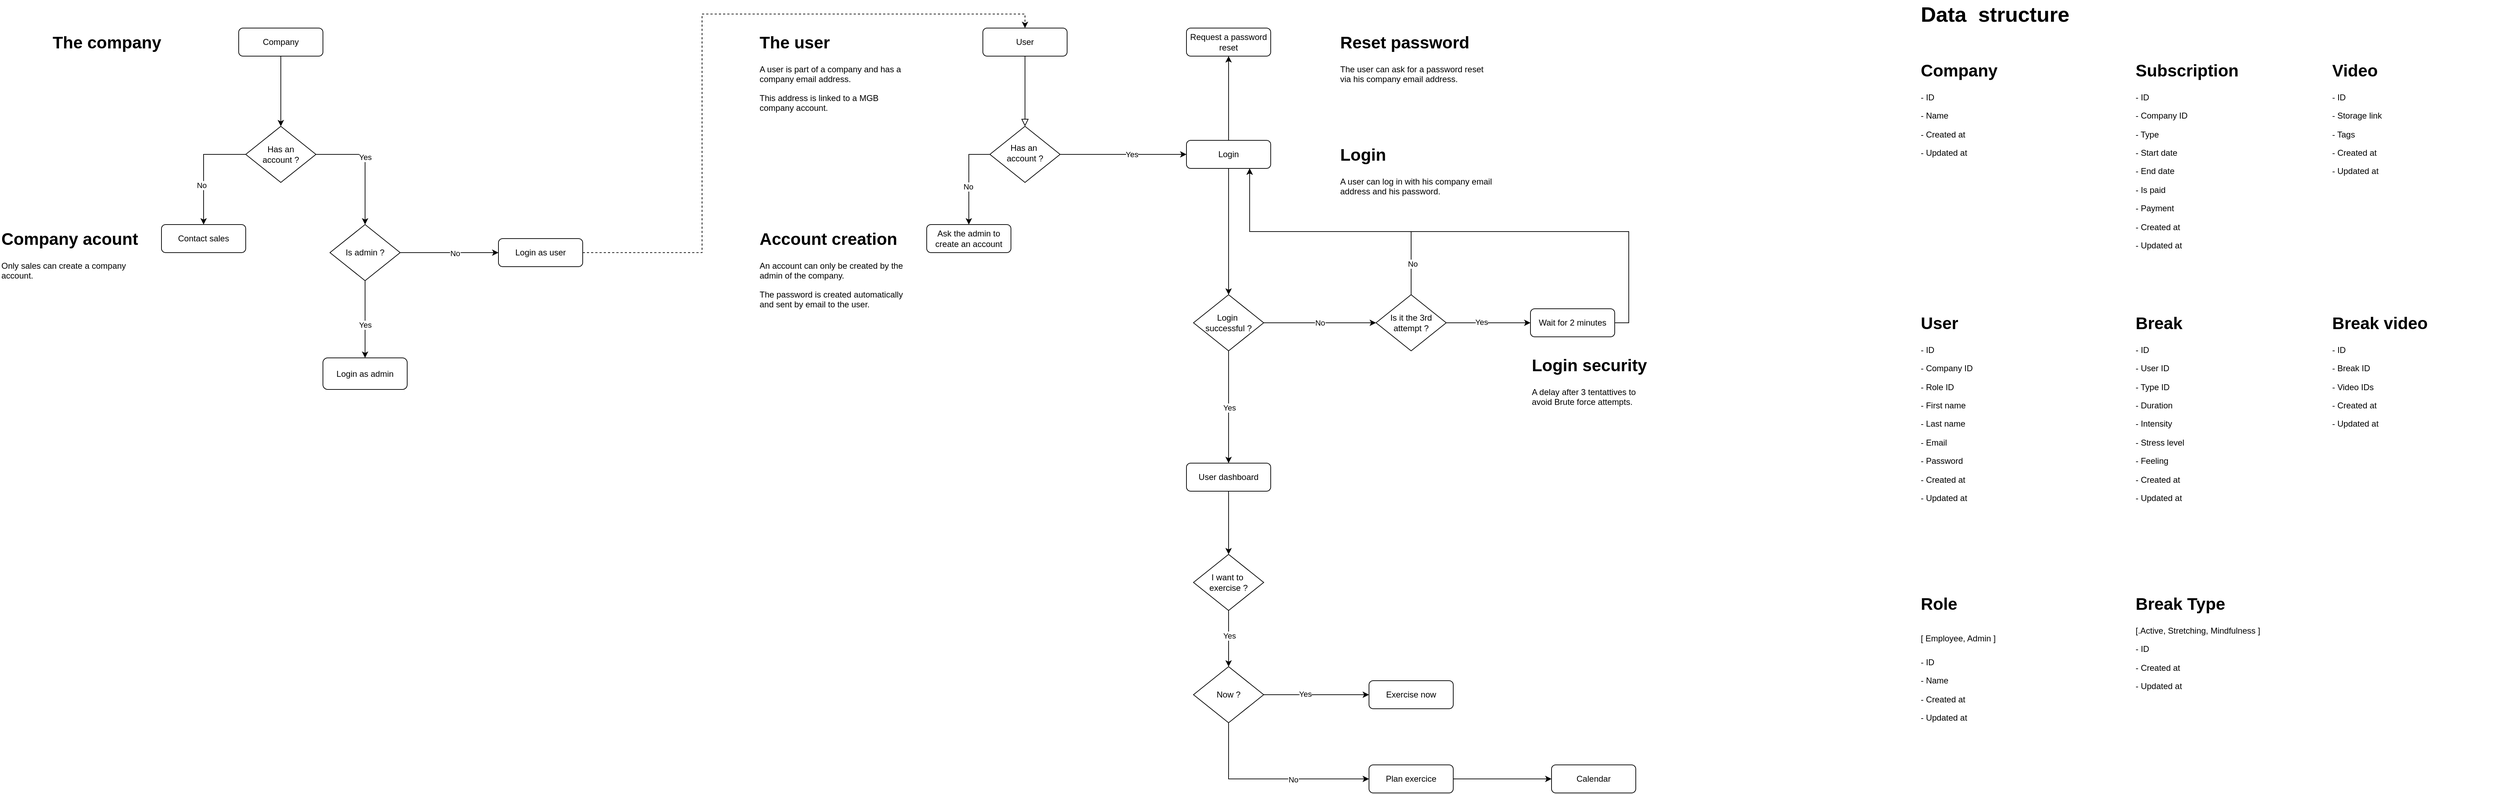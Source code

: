 <mxfile version="24.7.17">
  <diagram id="C5RBs43oDa-KdzZeNtuy" name="Page-1">
    <mxGraphModel dx="3027" dy="924" grid="1" gridSize="10" guides="1" tooltips="1" connect="1" arrows="1" fold="1" page="1" pageScale="1" pageWidth="827" pageHeight="1169" math="0" shadow="0">
      <root>
        <mxCell id="WIyWlLk6GJQsqaUBKTNV-0" />
        <mxCell id="WIyWlLk6GJQsqaUBKTNV-1" parent="WIyWlLk6GJQsqaUBKTNV-0" />
        <mxCell id="WIyWlLk6GJQsqaUBKTNV-2" value="" style="rounded=0;html=1;jettySize=auto;orthogonalLoop=1;fontSize=11;endArrow=block;endFill=0;endSize=8;strokeWidth=1;shadow=0;labelBackgroundColor=none;edgeStyle=orthogonalEdgeStyle;" parent="WIyWlLk6GJQsqaUBKTNV-1" source="WIyWlLk6GJQsqaUBKTNV-3" target="WIyWlLk6GJQsqaUBKTNV-6" edge="1">
          <mxGeometry relative="1" as="geometry" />
        </mxCell>
        <mxCell id="WIyWlLk6GJQsqaUBKTNV-3" value="&lt;div&gt;User&lt;/div&gt;" style="rounded=1;whiteSpace=wrap;html=1;fontSize=12;glass=0;strokeWidth=1;shadow=0;" parent="WIyWlLk6GJQsqaUBKTNV-1" vertex="1">
          <mxGeometry x="320" y="40" width="120" height="40" as="geometry" />
        </mxCell>
        <mxCell id="rhJvBl-y4j_txT4zSDau-1" style="edgeStyle=orthogonalEdgeStyle;rounded=0;orthogonalLoop=1;jettySize=auto;html=1;exitX=0;exitY=0.5;exitDx=0;exitDy=0;entryX=0.5;entryY=0;entryDx=0;entryDy=0;" parent="WIyWlLk6GJQsqaUBKTNV-1" source="WIyWlLk6GJQsqaUBKTNV-6" target="rhJvBl-y4j_txT4zSDau-0" edge="1">
          <mxGeometry relative="1" as="geometry" />
        </mxCell>
        <mxCell id="rhJvBl-y4j_txT4zSDau-2" value="&lt;div&gt;No&lt;/div&gt;" style="edgeLabel;html=1;align=center;verticalAlign=middle;resizable=0;points=[];" parent="rhJvBl-y4j_txT4zSDau-1" vertex="1" connectable="0">
          <mxGeometry x="0.161" y="-1" relative="1" as="geometry">
            <mxPoint as="offset" />
          </mxGeometry>
        </mxCell>
        <mxCell id="rhJvBl-y4j_txT4zSDau-5" style="edgeStyle=orthogonalEdgeStyle;rounded=0;orthogonalLoop=1;jettySize=auto;html=1;exitX=1;exitY=0.5;exitDx=0;exitDy=0;" parent="WIyWlLk6GJQsqaUBKTNV-1" source="WIyWlLk6GJQsqaUBKTNV-6" target="WIyWlLk6GJQsqaUBKTNV-7" edge="1">
          <mxGeometry relative="1" as="geometry">
            <mxPoint x="280" y="210" as="sourcePoint" />
          </mxGeometry>
        </mxCell>
        <mxCell id="rhJvBl-y4j_txT4zSDau-6" value="Yes" style="edgeLabel;html=1;align=center;verticalAlign=middle;resizable=0;points=[];" parent="rhJvBl-y4j_txT4zSDau-5" vertex="1" connectable="0">
          <mxGeometry x="0.131" relative="1" as="geometry">
            <mxPoint as="offset" />
          </mxGeometry>
        </mxCell>
        <mxCell id="WIyWlLk6GJQsqaUBKTNV-6" value="&lt;div&gt;Has an&amp;nbsp;&lt;/div&gt;&lt;div&gt;account ?&lt;/div&gt;" style="rhombus;whiteSpace=wrap;html=1;shadow=0;fontFamily=Helvetica;fontSize=12;align=center;strokeWidth=1;spacing=6;spacingTop=-4;" parent="WIyWlLk6GJQsqaUBKTNV-1" vertex="1">
          <mxGeometry x="330" y="180" width="100" height="80" as="geometry" />
        </mxCell>
        <mxCell id="rhJvBl-y4j_txT4zSDau-69" style="edgeStyle=orthogonalEdgeStyle;rounded=0;orthogonalLoop=1;jettySize=auto;html=1;exitX=0.5;exitY=0;exitDx=0;exitDy=0;entryX=0.5;entryY=1;entryDx=0;entryDy=0;" parent="WIyWlLk6GJQsqaUBKTNV-1" source="WIyWlLk6GJQsqaUBKTNV-7" target="rhJvBl-y4j_txT4zSDau-14" edge="1">
          <mxGeometry relative="1" as="geometry" />
        </mxCell>
        <mxCell id="rhJvBl-y4j_txT4zSDau-70" style="edgeStyle=orthogonalEdgeStyle;rounded=0;orthogonalLoop=1;jettySize=auto;html=1;exitX=0.5;exitY=1;exitDx=0;exitDy=0;entryX=0.5;entryY=0;entryDx=0;entryDy=0;" parent="WIyWlLk6GJQsqaUBKTNV-1" source="WIyWlLk6GJQsqaUBKTNV-7" target="rhJvBl-y4j_txT4zSDau-53" edge="1">
          <mxGeometry relative="1" as="geometry" />
        </mxCell>
        <mxCell id="WIyWlLk6GJQsqaUBKTNV-7" value="Login" style="rounded=1;whiteSpace=wrap;html=1;fontSize=12;glass=0;strokeWidth=1;shadow=0;" parent="WIyWlLk6GJQsqaUBKTNV-1" vertex="1">
          <mxGeometry x="610" y="200" width="120" height="40" as="geometry" />
        </mxCell>
        <mxCell id="rhJvBl-y4j_txT4zSDau-0" value="Ask the admin to create an account" style="rounded=1;whiteSpace=wrap;html=1;" parent="WIyWlLk6GJQsqaUBKTNV-1" vertex="1">
          <mxGeometry x="240" y="320" width="120" height="40" as="geometry" />
        </mxCell>
        <mxCell id="rhJvBl-y4j_txT4zSDau-3" style="edgeStyle=orthogonalEdgeStyle;rounded=0;orthogonalLoop=1;jettySize=auto;html=1;exitX=0.5;exitY=1;exitDx=0;exitDy=0;" parent="WIyWlLk6GJQsqaUBKTNV-1" source="rhJvBl-y4j_txT4zSDau-0" target="rhJvBl-y4j_txT4zSDau-0" edge="1">
          <mxGeometry relative="1" as="geometry" />
        </mxCell>
        <mxCell id="rhJvBl-y4j_txT4zSDau-9" value="&lt;h1 style=&quot;margin-top: 0px;&quot;&gt;Account creation&lt;br&gt;&lt;/h1&gt;&lt;p&gt;An account can only be created by the admin of the company.&lt;/p&gt;&lt;p&gt;The password is created automatically and sent by email to the user.&lt;br&gt;&lt;/p&gt;&lt;p&gt;&lt;br&gt;&lt;/p&gt;" style="text;html=1;whiteSpace=wrap;overflow=hidden;rounded=0;" parent="WIyWlLk6GJQsqaUBKTNV-1" vertex="1">
          <mxGeometry y="320" width="220" height="120" as="geometry" />
        </mxCell>
        <mxCell id="rhJvBl-y4j_txT4zSDau-10" value="&lt;h1 style=&quot;margin-top: 0px;&quot;&gt;Login&lt;/h1&gt;&lt;p&gt;A user can log in with his company email address and his password.&lt;br&gt;&lt;/p&gt;" style="text;html=1;whiteSpace=wrap;overflow=hidden;rounded=0;" parent="WIyWlLk6GJQsqaUBKTNV-1" vertex="1">
          <mxGeometry x="827" y="200" width="220" height="120" as="geometry" />
        </mxCell>
        <mxCell id="rhJvBl-y4j_txT4zSDau-13" value="&lt;h1 style=&quot;margin-top: 0px;&quot;&gt;Reset password&lt;br&gt;&lt;/h1&gt;&lt;p&gt;The user can ask for a password reset via his company email address.&lt;br&gt;&lt;/p&gt;" style="text;html=1;whiteSpace=wrap;overflow=hidden;rounded=0;" parent="WIyWlLk6GJQsqaUBKTNV-1" vertex="1">
          <mxGeometry x="827" y="40" width="220" height="120" as="geometry" />
        </mxCell>
        <mxCell id="rhJvBl-y4j_txT4zSDau-14" value="&lt;div&gt;Request a password&lt;/div&gt;&lt;div&gt;reset&lt;br&gt;&lt;/div&gt;" style="rounded=1;whiteSpace=wrap;html=1;" parent="WIyWlLk6GJQsqaUBKTNV-1" vertex="1">
          <mxGeometry x="610" y="40" width="120" height="40" as="geometry" />
        </mxCell>
        <mxCell id="rhJvBl-y4j_txT4zSDau-17" value="&lt;h1 style=&quot;margin-top: 0px;&quot;&gt;The user&lt;br&gt;&lt;/h1&gt;&lt;p&gt;A user is part of a company and has a company email address.&lt;/p&gt;&lt;p&gt;This address is linked to a MGB company account.&lt;/p&gt;" style="text;html=1;whiteSpace=wrap;overflow=hidden;rounded=0;" parent="WIyWlLk6GJQsqaUBKTNV-1" vertex="1">
          <mxGeometry y="40" width="220" height="120" as="geometry" />
        </mxCell>
        <mxCell id="rhJvBl-y4j_txT4zSDau-34" style="edgeStyle=orthogonalEdgeStyle;rounded=0;orthogonalLoop=1;jettySize=auto;html=1;exitX=0.5;exitY=1;exitDx=0;exitDy=0;entryX=0.5;entryY=0;entryDx=0;entryDy=0;" parent="WIyWlLk6GJQsqaUBKTNV-1" source="rhJvBl-y4j_txT4zSDau-25" target="rhJvBl-y4j_txT4zSDau-26" edge="1">
          <mxGeometry relative="1" as="geometry" />
        </mxCell>
        <mxCell id="rhJvBl-y4j_txT4zSDau-25" value="&lt;div&gt;Company&lt;/div&gt;" style="rounded=1;whiteSpace=wrap;html=1;" parent="WIyWlLk6GJQsqaUBKTNV-1" vertex="1">
          <mxGeometry x="-740" y="40" width="120" height="40" as="geometry" />
        </mxCell>
        <mxCell id="rhJvBl-y4j_txT4zSDau-28" style="edgeStyle=orthogonalEdgeStyle;rounded=0;orthogonalLoop=1;jettySize=auto;html=1;exitX=0;exitY=0.5;exitDx=0;exitDy=0;entryX=0.5;entryY=0;entryDx=0;entryDy=0;" parent="WIyWlLk6GJQsqaUBKTNV-1" source="rhJvBl-y4j_txT4zSDau-26" target="rhJvBl-y4j_txT4zSDau-27" edge="1">
          <mxGeometry relative="1" as="geometry" />
        </mxCell>
        <mxCell id="rhJvBl-y4j_txT4zSDau-29" value="No" style="edgeLabel;html=1;align=center;verticalAlign=middle;resizable=0;points=[];" parent="rhJvBl-y4j_txT4zSDau-28" vertex="1" connectable="0">
          <mxGeometry x="0.303" y="-3" relative="1" as="geometry">
            <mxPoint as="offset" />
          </mxGeometry>
        </mxCell>
        <mxCell id="rhJvBl-y4j_txT4zSDau-35" style="edgeStyle=orthogonalEdgeStyle;rounded=0;orthogonalLoop=1;jettySize=auto;html=1;exitX=1;exitY=0.5;exitDx=0;exitDy=0;entryX=0.5;entryY=0;entryDx=0;entryDy=0;" parent="WIyWlLk6GJQsqaUBKTNV-1" source="rhJvBl-y4j_txT4zSDau-26" target="rhJvBl-y4j_txT4zSDau-32" edge="1">
          <mxGeometry relative="1" as="geometry" />
        </mxCell>
        <mxCell id="rhJvBl-y4j_txT4zSDau-38" value="Yes" style="edgeLabel;html=1;align=center;verticalAlign=middle;resizable=0;points=[];" parent="rhJvBl-y4j_txT4zSDau-35" vertex="1" connectable="0">
          <mxGeometry x="-0.138" relative="1" as="geometry">
            <mxPoint as="offset" />
          </mxGeometry>
        </mxCell>
        <mxCell id="rhJvBl-y4j_txT4zSDau-26" value="&lt;div&gt;Has an &lt;br&gt;&lt;/div&gt;&lt;div&gt;account ?&lt;br&gt;&lt;/div&gt;" style="rhombus;whiteSpace=wrap;html=1;" parent="WIyWlLk6GJQsqaUBKTNV-1" vertex="1">
          <mxGeometry x="-730" y="180" width="100" height="80" as="geometry" />
        </mxCell>
        <mxCell id="rhJvBl-y4j_txT4zSDau-27" value="Contact sales" style="rounded=1;whiteSpace=wrap;html=1;" parent="WIyWlLk6GJQsqaUBKTNV-1" vertex="1">
          <mxGeometry x="-850" y="320" width="120" height="40" as="geometry" />
        </mxCell>
        <mxCell id="rhJvBl-y4j_txT4zSDau-36" style="edgeStyle=orthogonalEdgeStyle;rounded=0;orthogonalLoop=1;jettySize=auto;html=1;exitX=0.5;exitY=1;exitDx=0;exitDy=0;entryX=0.5;entryY=0;entryDx=0;entryDy=0;" parent="WIyWlLk6GJQsqaUBKTNV-1" source="rhJvBl-y4j_txT4zSDau-32" target="rhJvBl-y4j_txT4zSDau-33" edge="1">
          <mxGeometry relative="1" as="geometry" />
        </mxCell>
        <mxCell id="rhJvBl-y4j_txT4zSDau-39" value="Yes" style="edgeLabel;html=1;align=center;verticalAlign=middle;resizable=0;points=[];" parent="rhJvBl-y4j_txT4zSDau-36" vertex="1" connectable="0">
          <mxGeometry x="0.132" relative="1" as="geometry">
            <mxPoint as="offset" />
          </mxGeometry>
        </mxCell>
        <mxCell id="rhJvBl-y4j_txT4zSDau-41" style="edgeStyle=orthogonalEdgeStyle;rounded=0;orthogonalLoop=1;jettySize=auto;html=1;exitX=1;exitY=0.5;exitDx=0;exitDy=0;entryX=0;entryY=0.5;entryDx=0;entryDy=0;" parent="WIyWlLk6GJQsqaUBKTNV-1" source="rhJvBl-y4j_txT4zSDau-32" target="rhJvBl-y4j_txT4zSDau-40" edge="1">
          <mxGeometry relative="1" as="geometry" />
        </mxCell>
        <mxCell id="rhJvBl-y4j_txT4zSDau-42" value="No" style="edgeLabel;html=1;align=center;verticalAlign=middle;resizable=0;points=[];" parent="rhJvBl-y4j_txT4zSDau-41" vertex="1" connectable="0">
          <mxGeometry x="0.108" y="-1" relative="1" as="geometry">
            <mxPoint as="offset" />
          </mxGeometry>
        </mxCell>
        <mxCell id="rhJvBl-y4j_txT4zSDau-32" value="Is admin ?" style="rhombus;whiteSpace=wrap;html=1;" parent="WIyWlLk6GJQsqaUBKTNV-1" vertex="1">
          <mxGeometry x="-610" y="320" width="100" height="80" as="geometry" />
        </mxCell>
        <mxCell id="rhJvBl-y4j_txT4zSDau-33" value="Login as admin" style="rounded=1;whiteSpace=wrap;html=1;" parent="WIyWlLk6GJQsqaUBKTNV-1" vertex="1">
          <mxGeometry x="-620" y="510" width="120" height="45" as="geometry" />
        </mxCell>
        <mxCell id="rhJvBl-y4j_txT4zSDau-37" value="&lt;h1 style=&quot;margin-top: 0px;&quot;&gt;Company acount&lt;br&gt;&lt;/h1&gt;&lt;p&gt;Only sales can create a company account.&lt;br&gt;&lt;/p&gt;" style="text;html=1;whiteSpace=wrap;overflow=hidden;rounded=0;" parent="WIyWlLk6GJQsqaUBKTNV-1" vertex="1">
          <mxGeometry x="-1080" y="320" width="220" height="120" as="geometry" />
        </mxCell>
        <mxCell id="rhJvBl-y4j_txT4zSDau-47" style="edgeStyle=orthogonalEdgeStyle;rounded=0;orthogonalLoop=1;jettySize=auto;html=1;exitX=1;exitY=0.5;exitDx=0;exitDy=0;entryX=0.5;entryY=0;entryDx=0;entryDy=0;dashed=1;" parent="WIyWlLk6GJQsqaUBKTNV-1" source="rhJvBl-y4j_txT4zSDau-40" target="WIyWlLk6GJQsqaUBKTNV-3" edge="1">
          <mxGeometry relative="1" as="geometry">
            <Array as="points">
              <mxPoint x="-80" y="360" />
              <mxPoint x="-80" y="20" />
              <mxPoint x="380" y="20" />
            </Array>
          </mxGeometry>
        </mxCell>
        <mxCell id="rhJvBl-y4j_txT4zSDau-40" value="Login as user" style="rounded=1;whiteSpace=wrap;html=1;" parent="WIyWlLk6GJQsqaUBKTNV-1" vertex="1">
          <mxGeometry x="-370" y="340" width="120" height="40" as="geometry" />
        </mxCell>
        <mxCell id="rhJvBl-y4j_txT4zSDau-43" value="&lt;h1 style=&quot;margin-top: 0px;&quot;&gt;The company&lt;br&gt;&lt;/h1&gt;&lt;p&gt;&lt;br&gt;&lt;/p&gt;" style="text;html=1;whiteSpace=wrap;overflow=hidden;rounded=0;" parent="WIyWlLk6GJQsqaUBKTNV-1" vertex="1">
          <mxGeometry x="-1007" y="40" width="180" height="120" as="geometry" />
        </mxCell>
        <mxCell id="rhJvBl-y4j_txT4zSDau-58" style="edgeStyle=orthogonalEdgeStyle;rounded=0;orthogonalLoop=1;jettySize=auto;html=1;exitX=1;exitY=0.5;exitDx=0;exitDy=0;entryX=0;entryY=0.5;entryDx=0;entryDy=0;" parent="WIyWlLk6GJQsqaUBKTNV-1" source="rhJvBl-y4j_txT4zSDau-53" target="rhJvBl-y4j_txT4zSDau-57" edge="1">
          <mxGeometry relative="1" as="geometry" />
        </mxCell>
        <mxCell id="rhJvBl-y4j_txT4zSDau-67" value="No" style="edgeLabel;html=1;align=center;verticalAlign=middle;resizable=0;points=[];" parent="rhJvBl-y4j_txT4zSDau-58" vertex="1" connectable="0">
          <mxGeometry x="0.003" relative="1" as="geometry">
            <mxPoint as="offset" />
          </mxGeometry>
        </mxCell>
        <mxCell id="rhJvBl-y4j_txT4zSDau-61" style="edgeStyle=orthogonalEdgeStyle;rounded=0;orthogonalLoop=1;jettySize=auto;html=1;exitX=0.5;exitY=1;exitDx=0;exitDy=0;entryX=0.5;entryY=0;entryDx=0;entryDy=0;" parent="WIyWlLk6GJQsqaUBKTNV-1" source="rhJvBl-y4j_txT4zSDau-53" target="rhJvBl-y4j_txT4zSDau-55" edge="1">
          <mxGeometry relative="1" as="geometry" />
        </mxCell>
        <mxCell id="rhJvBl-y4j_txT4zSDau-77" value="Yes" style="edgeLabel;html=1;align=center;verticalAlign=middle;resizable=0;points=[];" parent="rhJvBl-y4j_txT4zSDau-61" vertex="1" connectable="0">
          <mxGeometry x="0.015" y="1" relative="1" as="geometry">
            <mxPoint as="offset" />
          </mxGeometry>
        </mxCell>
        <mxCell id="rhJvBl-y4j_txT4zSDau-53" value="&lt;div&gt;Login&amp;nbsp;&lt;/div&gt;&lt;div&gt;successful ?&lt;/div&gt;" style="rhombus;whiteSpace=wrap;html=1;" parent="WIyWlLk6GJQsqaUBKTNV-1" vertex="1">
          <mxGeometry x="620" y="420" width="100" height="80" as="geometry" />
        </mxCell>
        <mxCell id="rhJvBl-y4j_txT4zSDau-84" style="edgeStyle=orthogonalEdgeStyle;rounded=0;orthogonalLoop=1;jettySize=auto;html=1;exitX=0.5;exitY=1;exitDx=0;exitDy=0;entryX=0.5;entryY=0;entryDx=0;entryDy=0;" parent="WIyWlLk6GJQsqaUBKTNV-1" source="rhJvBl-y4j_txT4zSDau-55" target="rhJvBl-y4j_txT4zSDau-80" edge="1">
          <mxGeometry relative="1" as="geometry" />
        </mxCell>
        <mxCell id="rhJvBl-y4j_txT4zSDau-55" value="User dashboard" style="rounded=1;whiteSpace=wrap;html=1;" parent="WIyWlLk6GJQsqaUBKTNV-1" vertex="1">
          <mxGeometry x="610" y="660" width="120" height="40" as="geometry" />
        </mxCell>
        <mxCell id="rhJvBl-y4j_txT4zSDau-63" style="edgeStyle=orthogonalEdgeStyle;rounded=0;orthogonalLoop=1;jettySize=auto;html=1;exitX=1;exitY=0.5;exitDx=0;exitDy=0;entryX=0;entryY=0.5;entryDx=0;entryDy=0;" parent="WIyWlLk6GJQsqaUBKTNV-1" source="rhJvBl-y4j_txT4zSDau-57" target="rhJvBl-y4j_txT4zSDau-62" edge="1">
          <mxGeometry relative="1" as="geometry" />
        </mxCell>
        <mxCell id="rhJvBl-y4j_txT4zSDau-65" value="&lt;div&gt;Yes&lt;/div&gt;" style="edgeLabel;html=1;align=center;verticalAlign=middle;resizable=0;points=[];" parent="rhJvBl-y4j_txT4zSDau-63" vertex="1" connectable="0">
          <mxGeometry x="-0.163" y="1" relative="1" as="geometry">
            <mxPoint as="offset" />
          </mxGeometry>
        </mxCell>
        <mxCell id="rhJvBl-y4j_txT4zSDau-72" style="edgeStyle=orthogonalEdgeStyle;rounded=0;orthogonalLoop=1;jettySize=auto;html=1;exitX=0.5;exitY=0;exitDx=0;exitDy=0;entryX=0.75;entryY=1;entryDx=0;entryDy=0;" parent="WIyWlLk6GJQsqaUBKTNV-1" source="rhJvBl-y4j_txT4zSDau-57" target="WIyWlLk6GJQsqaUBKTNV-7" edge="1">
          <mxGeometry relative="1" as="geometry" />
        </mxCell>
        <mxCell id="rhJvBl-y4j_txT4zSDau-75" value="No" style="edgeLabel;html=1;align=center;verticalAlign=middle;resizable=0;points=[];" parent="rhJvBl-y4j_txT4zSDau-72" vertex="1" connectable="0">
          <mxGeometry x="-0.785" y="-2" relative="1" as="geometry">
            <mxPoint as="offset" />
          </mxGeometry>
        </mxCell>
        <mxCell id="rhJvBl-y4j_txT4zSDau-57" value="Is it the 3rd attempt ?" style="rhombus;whiteSpace=wrap;html=1;" parent="WIyWlLk6GJQsqaUBKTNV-1" vertex="1">
          <mxGeometry x="880" y="420" width="100" height="80" as="geometry" />
        </mxCell>
        <mxCell id="rhJvBl-y4j_txT4zSDau-74" style="edgeStyle=orthogonalEdgeStyle;rounded=0;orthogonalLoop=1;jettySize=auto;html=1;exitX=1;exitY=0.5;exitDx=0;exitDy=0;entryX=0.75;entryY=1;entryDx=0;entryDy=0;" parent="WIyWlLk6GJQsqaUBKTNV-1" source="rhJvBl-y4j_txT4zSDau-62" target="WIyWlLk6GJQsqaUBKTNV-7" edge="1">
          <mxGeometry relative="1" as="geometry">
            <Array as="points">
              <mxPoint x="1240" y="460" />
              <mxPoint x="1240" y="330" />
              <mxPoint x="700" y="330" />
            </Array>
          </mxGeometry>
        </mxCell>
        <mxCell id="rhJvBl-y4j_txT4zSDau-62" value="Wait for 2 minutes" style="rounded=1;whiteSpace=wrap;html=1;" parent="WIyWlLk6GJQsqaUBKTNV-1" vertex="1">
          <mxGeometry x="1100" y="440" width="120" height="40" as="geometry" />
        </mxCell>
        <mxCell id="rhJvBl-y4j_txT4zSDau-76" value="&lt;h1 style=&quot;margin-top: 0px;&quot;&gt;Login security&lt;br&gt;&lt;/h1&gt;&lt;p&gt;A delay after 3 tentattives to avoid Brute force attempts.&lt;br&gt;&lt;/p&gt;" style="text;html=1;whiteSpace=wrap;overflow=hidden;rounded=0;" parent="WIyWlLk6GJQsqaUBKTNV-1" vertex="1">
          <mxGeometry x="1100" y="500" width="180" height="120" as="geometry" />
        </mxCell>
        <mxCell id="rhJvBl-y4j_txT4zSDau-78" value="Exercise now" style="rounded=1;whiteSpace=wrap;html=1;" parent="WIyWlLk6GJQsqaUBKTNV-1" vertex="1">
          <mxGeometry x="870" y="970" width="120" height="40" as="geometry" />
        </mxCell>
        <mxCell id="rhJvBl-y4j_txT4zSDau-90" style="edgeStyle=orthogonalEdgeStyle;rounded=0;orthogonalLoop=1;jettySize=auto;html=1;exitX=1;exitY=0.5;exitDx=0;exitDy=0;entryX=0;entryY=0.5;entryDx=0;entryDy=0;" parent="WIyWlLk6GJQsqaUBKTNV-1" source="rhJvBl-y4j_txT4zSDau-79" target="rhJvBl-y4j_txT4zSDau-89" edge="1">
          <mxGeometry relative="1" as="geometry" />
        </mxCell>
        <mxCell id="rhJvBl-y4j_txT4zSDau-79" value="Plan exercice" style="rounded=1;whiteSpace=wrap;html=1;" parent="WIyWlLk6GJQsqaUBKTNV-1" vertex="1">
          <mxGeometry x="870" y="1090" width="120" height="40" as="geometry" />
        </mxCell>
        <mxCell id="rhJvBl-y4j_txT4zSDau-82" style="edgeStyle=orthogonalEdgeStyle;rounded=0;orthogonalLoop=1;jettySize=auto;html=1;exitX=0.5;exitY=1;exitDx=0;exitDy=0;entryX=0.5;entryY=0;entryDx=0;entryDy=0;" parent="WIyWlLk6GJQsqaUBKTNV-1" source="rhJvBl-y4j_txT4zSDau-80" target="rhJvBl-y4j_txT4zSDau-81" edge="1">
          <mxGeometry relative="1" as="geometry" />
        </mxCell>
        <mxCell id="rhJvBl-y4j_txT4zSDau-83" value="Yes" style="edgeLabel;html=1;align=center;verticalAlign=middle;resizable=0;points=[];" parent="rhJvBl-y4j_txT4zSDau-82" vertex="1" connectable="0">
          <mxGeometry x="-0.1" y="1" relative="1" as="geometry">
            <mxPoint as="offset" />
          </mxGeometry>
        </mxCell>
        <mxCell id="rhJvBl-y4j_txT4zSDau-80" value="&lt;div&gt;I want to&amp;nbsp;&lt;/div&gt;&lt;div&gt;exercise ?&lt;/div&gt;" style="rhombus;whiteSpace=wrap;html=1;" parent="WIyWlLk6GJQsqaUBKTNV-1" vertex="1">
          <mxGeometry x="620" y="790" width="100" height="80" as="geometry" />
        </mxCell>
        <mxCell id="rhJvBl-y4j_txT4zSDau-85" style="edgeStyle=orthogonalEdgeStyle;rounded=0;orthogonalLoop=1;jettySize=auto;html=1;exitX=0.5;exitY=1;exitDx=0;exitDy=0;entryX=0;entryY=0.5;entryDx=0;entryDy=0;" parent="WIyWlLk6GJQsqaUBKTNV-1" source="rhJvBl-y4j_txT4zSDau-81" target="rhJvBl-y4j_txT4zSDau-79" edge="1">
          <mxGeometry relative="1" as="geometry" />
        </mxCell>
        <mxCell id="rhJvBl-y4j_txT4zSDau-88" value="No" style="edgeLabel;html=1;align=center;verticalAlign=middle;resizable=0;points=[];" parent="rhJvBl-y4j_txT4zSDau-85" vertex="1" connectable="0">
          <mxGeometry x="0.228" y="-1" relative="1" as="geometry">
            <mxPoint as="offset" />
          </mxGeometry>
        </mxCell>
        <mxCell id="rhJvBl-y4j_txT4zSDau-86" style="edgeStyle=orthogonalEdgeStyle;rounded=0;orthogonalLoop=1;jettySize=auto;html=1;exitX=1;exitY=0.5;exitDx=0;exitDy=0;entryX=0;entryY=0.5;entryDx=0;entryDy=0;" parent="WIyWlLk6GJQsqaUBKTNV-1" source="rhJvBl-y4j_txT4zSDau-81" target="rhJvBl-y4j_txT4zSDau-78" edge="1">
          <mxGeometry relative="1" as="geometry" />
        </mxCell>
        <mxCell id="rhJvBl-y4j_txT4zSDau-87" value="Yes" style="edgeLabel;html=1;align=center;verticalAlign=middle;resizable=0;points=[];" parent="rhJvBl-y4j_txT4zSDau-86" vertex="1" connectable="0">
          <mxGeometry x="-0.211" y="1" relative="1" as="geometry">
            <mxPoint as="offset" />
          </mxGeometry>
        </mxCell>
        <mxCell id="rhJvBl-y4j_txT4zSDau-81" value="Now ?" style="rhombus;whiteSpace=wrap;html=1;" parent="WIyWlLk6GJQsqaUBKTNV-1" vertex="1">
          <mxGeometry x="620" y="950" width="100" height="80" as="geometry" />
        </mxCell>
        <mxCell id="rhJvBl-y4j_txT4zSDau-89" value="Calendar " style="rounded=1;whiteSpace=wrap;html=1;" parent="WIyWlLk6GJQsqaUBKTNV-1" vertex="1">
          <mxGeometry x="1130" y="1090" width="120" height="40" as="geometry" />
        </mxCell>
        <mxCell id="rhJvBl-y4j_txT4zSDau-116" value="&lt;h1 style=&quot;margin-top: 0px;&quot;&gt;User&lt;br&gt;&lt;/h1&gt;&lt;p&gt;- ID&lt;/p&gt;&lt;p&gt;- Company ID&lt;/p&gt;&lt;p&gt;- Role ID&lt;/p&gt;&lt;p&gt;- First name&lt;br&gt;&lt;/p&gt;&lt;p&gt;- Last name&lt;/p&gt;&lt;p&gt;- Email&lt;br&gt;&lt;/p&gt;&lt;p&gt;- Password&lt;/p&gt;&lt;p&gt;- Created at&lt;br&gt;&lt;/p&gt;&lt;p&gt;- Updated at&lt;/p&gt;" style="text;html=1;whiteSpace=wrap;overflow=hidden;rounded=0;" parent="WIyWlLk6GJQsqaUBKTNV-1" vertex="1">
          <mxGeometry x="1654" y="440" width="226" height="280" as="geometry" />
        </mxCell>
        <mxCell id="rhJvBl-y4j_txT4zSDau-117" value="&lt;h1 style=&quot;margin-top: 0px;&quot;&gt;Break&lt;/h1&gt;&lt;p&gt;- ID&lt;/p&gt;&lt;p&gt;- User ID&lt;/p&gt;&lt;p&gt;- Type ID&lt;/p&gt;&lt;p&gt;- Duration&lt;/p&gt;&lt;p&gt;- Intensity&lt;/p&gt;&lt;p&gt;- Stress level&lt;/p&gt;&lt;p&gt;- Feeling&lt;/p&gt;&lt;p&gt;- Created at&lt;/p&gt;&lt;p&gt;- Updated at&lt;/p&gt;" style="text;html=1;whiteSpace=wrap;overflow=hidden;rounded=0;" parent="WIyWlLk6GJQsqaUBKTNV-1" vertex="1">
          <mxGeometry x="1960" y="440" width="240" height="280" as="geometry" />
        </mxCell>
        <mxCell id="3ZJQ9CBzUht7Ke4iBaoX-0" value="Data &amp;nbsp;structure" style="text;html=1;align=left;verticalAlign=middle;whiteSpace=wrap;rounded=0;fontStyle=1;fontSize=30;" vertex="1" parent="WIyWlLk6GJQsqaUBKTNV-1">
          <mxGeometry x="1654" width="266" height="40" as="geometry" />
        </mxCell>
        <mxCell id="3ZJQ9CBzUht7Ke4iBaoX-1" value="&lt;h1 style=&quot;margin-top: 0px;&quot;&gt;Company&lt;/h1&gt;&lt;p&gt;- ID&lt;/p&gt;&lt;p&gt;- Name&lt;/p&gt;&lt;p&gt;- Created at&lt;br&gt;&lt;/p&gt;&lt;p&gt;- Updated at&lt;/p&gt;" style="text;html=1;whiteSpace=wrap;overflow=hidden;rounded=0;" vertex="1" parent="WIyWlLk6GJQsqaUBKTNV-1">
          <mxGeometry x="1654" y="80" width="226" height="240" as="geometry" />
        </mxCell>
        <mxCell id="3ZJQ9CBzUht7Ke4iBaoX-2" value="&lt;h1 style=&quot;margin-top: 0px;&quot;&gt;Subscription&lt;/h1&gt;&lt;p&gt;- ID&lt;/p&gt;&lt;p&gt;- Company ID&lt;/p&gt;&lt;p&gt;- Type&lt;/p&gt;&lt;p&gt;- Start date&lt;/p&gt;&lt;p&gt;- End date&lt;/p&gt;&lt;p&gt;- Is paid&lt;/p&gt;&lt;p&gt;- Payment&lt;/p&gt;&lt;p&gt;- Created at&lt;br&gt;&lt;/p&gt;&lt;p&gt;- Updated at&lt;/p&gt;" style="text;html=1;whiteSpace=wrap;overflow=hidden;rounded=0;" vertex="1" parent="WIyWlLk6GJQsqaUBKTNV-1">
          <mxGeometry x="1960" y="80" width="180" height="360" as="geometry" />
        </mxCell>
        <mxCell id="3ZJQ9CBzUht7Ke4iBaoX-4" value="&lt;h1 style=&quot;margin-top: 0px;&quot;&gt;Video&lt;/h1&gt;&lt;p&gt;- ID&lt;/p&gt;&lt;p&gt;- Storage link&lt;/p&gt;&lt;p&gt;- Tags&lt;/p&gt;&lt;p&gt;- Created at&lt;/p&gt;&lt;p&gt;- Updated at&lt;/p&gt;" style="text;html=1;whiteSpace=wrap;overflow=hidden;rounded=0;" vertex="1" parent="WIyWlLk6GJQsqaUBKTNV-1">
          <mxGeometry x="2240" y="80" width="240" height="280" as="geometry" />
        </mxCell>
        <mxCell id="3ZJQ9CBzUht7Ke4iBaoX-5" value="&lt;h1 style=&quot;margin-top: 0px;&quot;&gt;Role&amp;nbsp;&lt;/h1&gt;&lt;h1 style=&quot;margin-top: 0px;&quot;&gt;&lt;span style=&quot;font-size: 12px; font-weight: normal;&quot;&gt;[ Employee, Admin ]&lt;/span&gt;&lt;/h1&gt;&lt;p&gt;- ID&lt;/p&gt;&lt;p&gt;- Name&lt;/p&gt;&lt;p&gt;- Created at&lt;/p&gt;&lt;p&gt;- Updated at&lt;/p&gt;" style="text;html=1;whiteSpace=wrap;overflow=hidden;rounded=0;" vertex="1" parent="WIyWlLk6GJQsqaUBKTNV-1">
          <mxGeometry x="1654" y="840" width="226" height="240" as="geometry" />
        </mxCell>
        <mxCell id="3ZJQ9CBzUht7Ke4iBaoX-6" value="&lt;h1 style=&quot;margin-top: 0px;&quot;&gt;Break Type&lt;/h1&gt;&lt;p&gt;[.Active, Stretching, Mindfulness ]&lt;/p&gt;&lt;p&gt;- ID&lt;/p&gt;&lt;p&gt;- Created at&lt;/p&gt;&lt;p&gt;- Updated at&lt;/p&gt;&lt;p&gt;&lt;br&gt;&lt;/p&gt;" style="text;html=1;whiteSpace=wrap;overflow=hidden;rounded=0;" vertex="1" parent="WIyWlLk6GJQsqaUBKTNV-1">
          <mxGeometry x="1960" y="840" width="240" height="240" as="geometry" />
        </mxCell>
        <mxCell id="3ZJQ9CBzUht7Ke4iBaoX-7" value="&lt;h1 style=&quot;margin-top: 0px;&quot;&gt;Break video&lt;/h1&gt;&lt;p&gt;- ID&lt;/p&gt;&lt;p&gt;- Break ID&lt;/p&gt;&lt;p&gt;- Video IDs&lt;/p&gt;&lt;p&gt;- Created at&lt;/p&gt;&lt;p&gt;- Updated at&lt;/p&gt;" style="text;html=1;whiteSpace=wrap;overflow=hidden;rounded=0;" vertex="1" parent="WIyWlLk6GJQsqaUBKTNV-1">
          <mxGeometry x="2240" y="440" width="240" height="280" as="geometry" />
        </mxCell>
      </root>
    </mxGraphModel>
  </diagram>
</mxfile>
